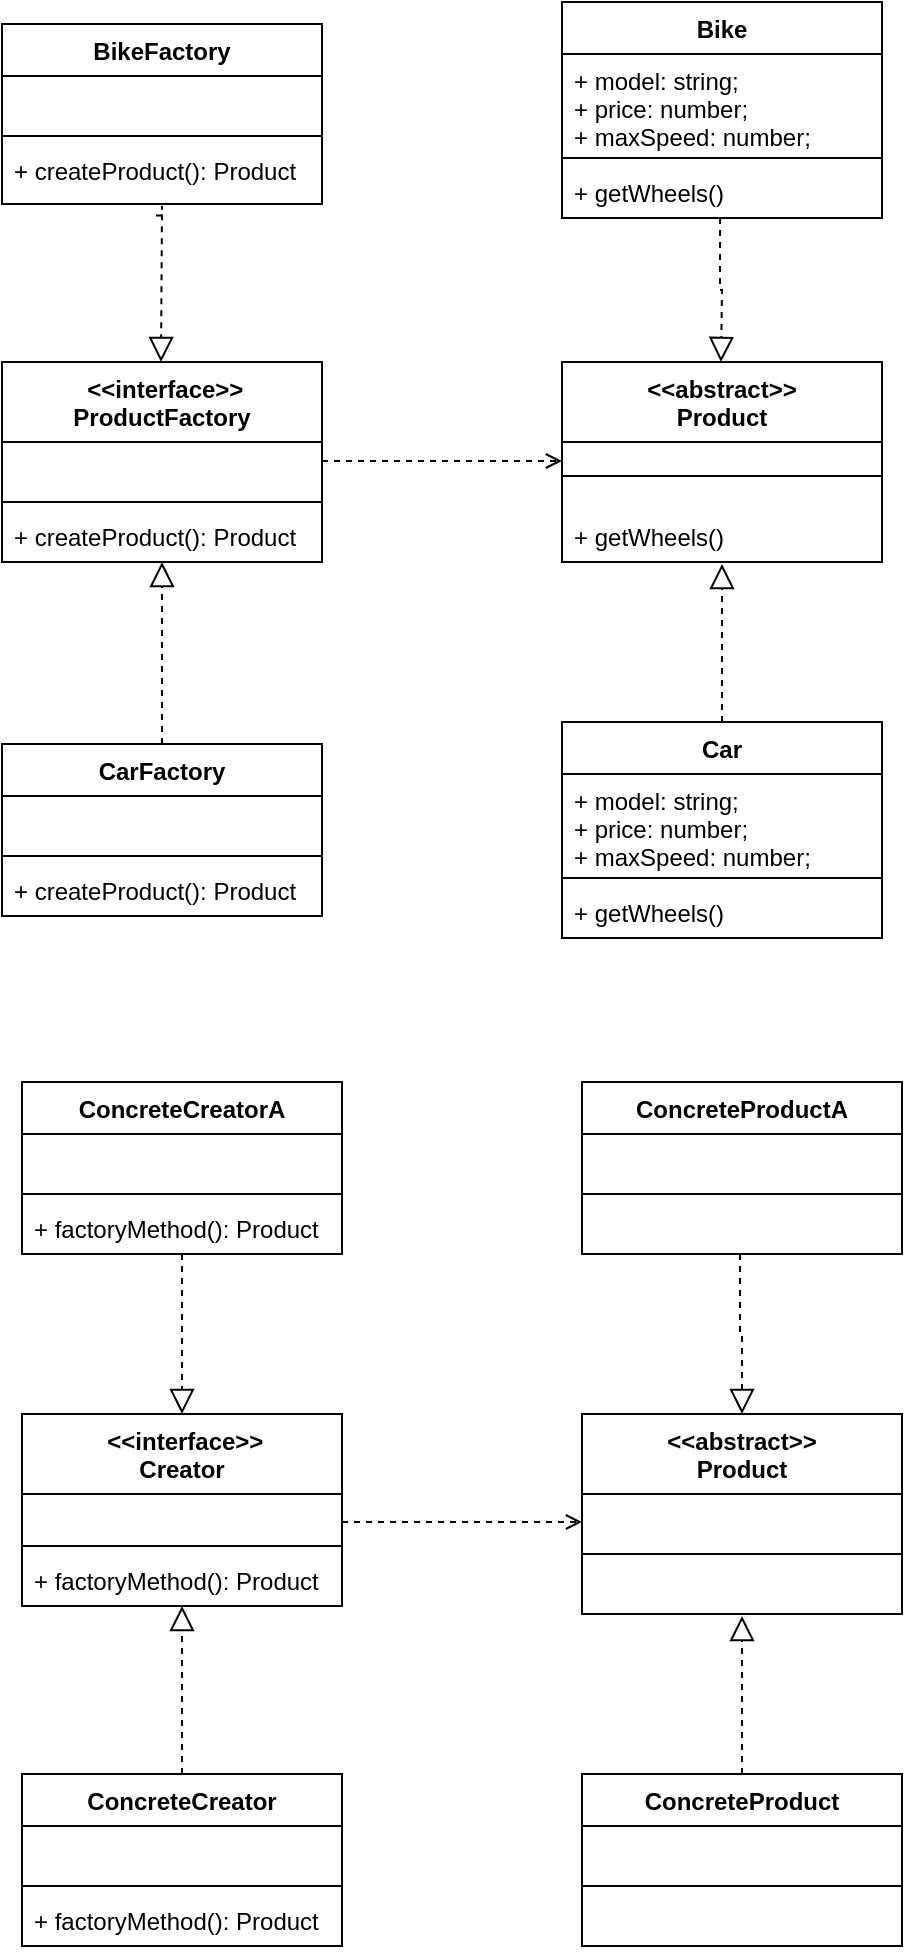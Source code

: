 <mxfile version="15.4.0" type="device"><diagram id="C5RBs43oDa-KdzZeNtuy" name="Page-1"><mxGraphModel dx="1106" dy="852" grid="1" gridSize="10" guides="1" tooltips="1" connect="1" arrows="1" fold="1" page="1" pageScale="1" pageWidth="827" pageHeight="1169" math="0" shadow="0"><root><mxCell id="WIyWlLk6GJQsqaUBKTNV-0"/><mxCell id="WIyWlLk6GJQsqaUBKTNV-1" parent="WIyWlLk6GJQsqaUBKTNV-0"/><mxCell id="FLe0AKau1fmztwjCSboN-8" value=" &lt;&lt;interface&gt;&gt;&#10;Creator" style="swimlane;fontStyle=1;align=center;verticalAlign=top;childLayout=stackLayout;horizontal=1;startSize=40;horizontalStack=0;resizeParent=1;resizeParentMax=0;resizeLast=0;collapsible=1;marginBottom=0;" parent="WIyWlLk6GJQsqaUBKTNV-1" vertex="1"><mxGeometry x="150" y="876" width="160" height="96" as="geometry"><mxRectangle x="140" y="710" width="80" height="26" as="alternateBounds"/></mxGeometry></mxCell><mxCell id="FLe0AKau1fmztwjCSboN-9" value=" " style="text;strokeColor=none;fillColor=none;align=left;verticalAlign=top;spacingLeft=4;spacingRight=4;overflow=hidden;rotatable=0;points=[[0,0.5],[1,0.5]];portConstraint=eastwest;" parent="FLe0AKau1fmztwjCSboN-8" vertex="1"><mxGeometry y="40" width="160" height="22" as="geometry"/></mxCell><mxCell id="FLe0AKau1fmztwjCSboN-10" value="" style="line;strokeWidth=1;fillColor=none;align=left;verticalAlign=middle;spacingTop=-1;spacingLeft=3;spacingRight=3;rotatable=0;labelPosition=right;points=[];portConstraint=eastwest;" parent="FLe0AKau1fmztwjCSboN-8" vertex="1"><mxGeometry y="62" width="160" height="8" as="geometry"/></mxCell><mxCell id="FLe0AKau1fmztwjCSboN-11" value="+ factoryMethod(): Product" style="text;strokeColor=none;fillColor=none;align=left;verticalAlign=top;spacingLeft=4;spacingRight=4;overflow=hidden;rotatable=0;points=[[0,0.5],[1,0.5]];portConstraint=eastwest;" parent="FLe0AKau1fmztwjCSboN-8" vertex="1"><mxGeometry y="70" width="160" height="26" as="geometry"/></mxCell><mxCell id="FLe0AKau1fmztwjCSboN-15" value="&lt;&lt;abstract&gt;&gt;&#10;Product" style="swimlane;fontStyle=1;align=center;verticalAlign=top;childLayout=stackLayout;horizontal=1;startSize=40;horizontalStack=0;resizeParent=1;resizeParentMax=0;resizeLast=0;collapsible=1;marginBottom=0;" parent="WIyWlLk6GJQsqaUBKTNV-1" vertex="1"><mxGeometry x="430" y="876" width="160" height="100" as="geometry"><mxRectangle x="260" y="710" width="80" height="26" as="alternateBounds"/></mxGeometry></mxCell><mxCell id="FLe0AKau1fmztwjCSboN-16" value=" " style="text;strokeColor=none;fillColor=none;align=left;verticalAlign=top;spacingLeft=4;spacingRight=4;overflow=hidden;rotatable=0;points=[[0,0.5],[1,0.5]];portConstraint=eastwest;" parent="FLe0AKau1fmztwjCSboN-15" vertex="1"><mxGeometry y="40" width="160" height="26" as="geometry"/></mxCell><mxCell id="FLe0AKau1fmztwjCSboN-17" value="" style="line;strokeWidth=1;fillColor=none;align=left;verticalAlign=middle;spacingTop=-1;spacingLeft=3;spacingRight=3;rotatable=0;labelPosition=right;points=[];portConstraint=eastwest;" parent="FLe0AKau1fmztwjCSboN-15" vertex="1"><mxGeometry y="66" width="160" height="8" as="geometry"/></mxCell><mxCell id="FLe0AKau1fmztwjCSboN-18" value=" " style="text;strokeColor=none;fillColor=none;align=left;verticalAlign=top;spacingLeft=4;spacingRight=4;overflow=hidden;rotatable=0;points=[[0,0.5],[1,0.5]];portConstraint=eastwest;" parent="FLe0AKau1fmztwjCSboN-15" vertex="1"><mxGeometry y="74" width="160" height="26" as="geometry"/></mxCell><mxCell id="FLe0AKau1fmztwjCSboN-32" style="edgeStyle=orthogonalEdgeStyle;rounded=0;orthogonalLoop=1;jettySize=auto;html=1;exitX=0.5;exitY=0;exitDx=0;exitDy=0;entryX=0.5;entryY=1.038;entryDx=0;entryDy=0;entryPerimeter=0;endArrow=block;endFill=0;endSize=10;dashed=1;" parent="WIyWlLk6GJQsqaUBKTNV-1" source="FLe0AKau1fmztwjCSboN-19" target="FLe0AKau1fmztwjCSboN-18" edge="1"><mxGeometry relative="1" as="geometry"/></mxCell><mxCell id="FLe0AKau1fmztwjCSboN-19" value="ConcreteProduct" style="swimlane;fontStyle=1;align=center;verticalAlign=top;childLayout=stackLayout;horizontal=1;startSize=26;horizontalStack=0;resizeParent=1;resizeParentMax=0;resizeLast=0;collapsible=1;marginBottom=0;" parent="WIyWlLk6GJQsqaUBKTNV-1" vertex="1"><mxGeometry x="430" y="1056" width="160" height="86" as="geometry"><mxRectangle x="260" y="710" width="80" height="26" as="alternateBounds"/></mxGeometry></mxCell><mxCell id="FLe0AKau1fmztwjCSboN-20" value=" " style="text;strokeColor=none;fillColor=none;align=left;verticalAlign=top;spacingLeft=4;spacingRight=4;overflow=hidden;rotatable=0;points=[[0,0.5],[1,0.5]];portConstraint=eastwest;" parent="FLe0AKau1fmztwjCSboN-19" vertex="1"><mxGeometry y="26" width="160" height="26" as="geometry"/></mxCell><mxCell id="FLe0AKau1fmztwjCSboN-21" value="" style="line;strokeWidth=1;fillColor=none;align=left;verticalAlign=middle;spacingTop=-1;spacingLeft=3;spacingRight=3;rotatable=0;labelPosition=right;points=[];portConstraint=eastwest;" parent="FLe0AKau1fmztwjCSboN-19" vertex="1"><mxGeometry y="52" width="160" height="8" as="geometry"/></mxCell><mxCell id="FLe0AKau1fmztwjCSboN-22" value=" " style="text;strokeColor=none;fillColor=none;align=left;verticalAlign=top;spacingLeft=4;spacingRight=4;overflow=hidden;rotatable=0;points=[[0,0.5],[1,0.5]];portConstraint=eastwest;" parent="FLe0AKau1fmztwjCSboN-19" vertex="1"><mxGeometry y="60" width="160" height="26" as="geometry"/></mxCell><mxCell id="FLe0AKau1fmztwjCSboN-28" style="edgeStyle=orthogonalEdgeStyle;rounded=0;orthogonalLoop=1;jettySize=auto;html=1;entryX=0.5;entryY=1;entryDx=0;entryDy=0;entryPerimeter=0;endArrow=block;endFill=0;dashed=1;endSize=10;" parent="WIyWlLk6GJQsqaUBKTNV-1" source="FLe0AKau1fmztwjCSboN-23" target="FLe0AKau1fmztwjCSboN-11" edge="1"><mxGeometry relative="1" as="geometry"/></mxCell><mxCell id="FLe0AKau1fmztwjCSboN-23" value="ConcreteCreator" style="swimlane;fontStyle=1;align=center;verticalAlign=top;childLayout=stackLayout;horizontal=1;startSize=26;horizontalStack=0;resizeParent=1;resizeParentMax=0;resizeLast=0;collapsible=1;marginBottom=0;" parent="WIyWlLk6GJQsqaUBKTNV-1" vertex="1"><mxGeometry x="150" y="1056" width="160" height="86" as="geometry"><mxRectangle x="260" y="710" width="80" height="26" as="alternateBounds"/></mxGeometry></mxCell><mxCell id="FLe0AKau1fmztwjCSboN-24" value=" " style="text;strokeColor=none;fillColor=none;align=left;verticalAlign=top;spacingLeft=4;spacingRight=4;overflow=hidden;rotatable=0;points=[[0,0.5],[1,0.5]];portConstraint=eastwest;" parent="FLe0AKau1fmztwjCSboN-23" vertex="1"><mxGeometry y="26" width="160" height="26" as="geometry"/></mxCell><mxCell id="FLe0AKau1fmztwjCSboN-25" value="" style="line;strokeWidth=1;fillColor=none;align=left;verticalAlign=middle;spacingTop=-1;spacingLeft=3;spacingRight=3;rotatable=0;labelPosition=right;points=[];portConstraint=eastwest;" parent="FLe0AKau1fmztwjCSboN-23" vertex="1"><mxGeometry y="52" width="160" height="8" as="geometry"/></mxCell><mxCell id="FLe0AKau1fmztwjCSboN-26" value="+ factoryMethod(): Product" style="text;strokeColor=none;fillColor=none;align=left;verticalAlign=top;spacingLeft=4;spacingRight=4;overflow=hidden;rotatable=0;points=[[0,0.5],[1,0.5]];portConstraint=eastwest;" parent="FLe0AKau1fmztwjCSboN-23" vertex="1"><mxGeometry y="60" width="160" height="26" as="geometry"/></mxCell><mxCell id="FLe0AKau1fmztwjCSboN-34" value=" &lt;&lt;interface&gt;&gt;&#10;ProductFactory" style="swimlane;fontStyle=1;align=center;verticalAlign=top;childLayout=stackLayout;horizontal=1;startSize=40;horizontalStack=0;resizeParent=1;resizeParentMax=0;resizeLast=0;collapsible=1;marginBottom=0;" parent="WIyWlLk6GJQsqaUBKTNV-1" vertex="1"><mxGeometry x="140" y="350" width="160" height="100" as="geometry"><mxRectangle x="260" y="710" width="80" height="26" as="alternateBounds"/></mxGeometry></mxCell><mxCell id="xXlJEKGxm4WN-64lHiXF-11" style="edgeStyle=orthogonalEdgeStyle;rounded=0;orthogonalLoop=1;jettySize=auto;html=1;entryX=0.5;entryY=1;entryDx=0;entryDy=0;entryPerimeter=0;endArrow=block;endFill=0;dashed=1;endSize=10;exitX=0.481;exitY=1.192;exitDx=0;exitDy=0;exitPerimeter=0;" edge="1" parent="FLe0AKau1fmztwjCSboN-34" source="xXlJEKGxm4WN-64lHiXF-7"><mxGeometry relative="1" as="geometry"><mxPoint x="79.5" y="91" as="sourcePoint"/><mxPoint x="79.5" as="targetPoint"/><Array as="points"><mxPoint x="80" y="-78"/><mxPoint x="80" y="-41"/></Array></mxGeometry></mxCell><mxCell id="FLe0AKau1fmztwjCSboN-35" value=" " style="text;strokeColor=none;fillColor=none;align=left;verticalAlign=top;spacingLeft=4;spacingRight=4;overflow=hidden;rotatable=0;points=[[0,0.5],[1,0.5]];portConstraint=eastwest;" parent="FLe0AKau1fmztwjCSboN-34" vertex="1"><mxGeometry y="40" width="160" height="26" as="geometry"/></mxCell><mxCell id="FLe0AKau1fmztwjCSboN-36" value="" style="line;strokeWidth=1;fillColor=none;align=left;verticalAlign=middle;spacingTop=-1;spacingLeft=3;spacingRight=3;rotatable=0;labelPosition=right;points=[];portConstraint=eastwest;" parent="FLe0AKau1fmztwjCSboN-34" vertex="1"><mxGeometry y="66" width="160" height="8" as="geometry"/></mxCell><mxCell id="FLe0AKau1fmztwjCSboN-37" value="+ createProduct(): Product" style="text;strokeColor=none;fillColor=none;align=left;verticalAlign=top;spacingLeft=4;spacingRight=4;overflow=hidden;rotatable=0;points=[[0,0.5],[1,0.5]];portConstraint=eastwest;" parent="FLe0AKau1fmztwjCSboN-34" vertex="1"><mxGeometry y="74" width="160" height="26" as="geometry"/></mxCell><mxCell id="FLe0AKau1fmztwjCSboN-38" value="&lt;&lt;abstract&gt;&gt;&#10;Product" style="swimlane;fontStyle=1;align=center;verticalAlign=top;childLayout=stackLayout;horizontal=1;startSize=40;horizontalStack=0;resizeParent=1;resizeParentMax=0;resizeLast=0;collapsible=1;marginBottom=0;" parent="WIyWlLk6GJQsqaUBKTNV-1" vertex="1"><mxGeometry x="420" y="350" width="160" height="100" as="geometry"><mxRectangle x="260" y="710" width="80" height="26" as="alternateBounds"/></mxGeometry></mxCell><mxCell id="FLe0AKau1fmztwjCSboN-40" value=" " style="line;strokeWidth=1;fillColor=none;align=left;verticalAlign=middle;spacingTop=-1;spacingLeft=3;spacingRight=3;rotatable=0;labelPosition=right;points=[];portConstraint=eastwest;" parent="FLe0AKau1fmztwjCSboN-38" vertex="1"><mxGeometry y="40" width="160" height="34" as="geometry"/></mxCell><mxCell id="xXlJEKGxm4WN-64lHiXF-14" style="edgeStyle=orthogonalEdgeStyle;rounded=0;orthogonalLoop=1;jettySize=auto;html=1;exitX=0.494;exitY=1;exitDx=0;exitDy=0;entryX=0.5;entryY=1.038;entryDx=0;entryDy=0;entryPerimeter=0;endArrow=block;endFill=0;endSize=10;dashed=1;exitPerimeter=0;" edge="1" parent="FLe0AKau1fmztwjCSboN-38" source="xXlJEKGxm4WN-64lHiXF-3"><mxGeometry relative="1" as="geometry"><mxPoint x="79.5" y="79.01" as="sourcePoint"/><mxPoint x="79.5" y="-0.002" as="targetPoint"/></mxGeometry></mxCell><mxCell id="FLe0AKau1fmztwjCSboN-41" value="+ getWheels()" style="text;strokeColor=none;fillColor=none;align=left;verticalAlign=top;spacingLeft=4;spacingRight=4;overflow=hidden;rotatable=0;points=[[0,0.5],[1,0.5]];portConstraint=eastwest;" parent="FLe0AKau1fmztwjCSboN-38" vertex="1"><mxGeometry y="74" width="160" height="26" as="geometry"/></mxCell><mxCell id="FLe0AKau1fmztwjCSboN-42" style="edgeStyle=orthogonalEdgeStyle;rounded=0;orthogonalLoop=1;jettySize=auto;html=1;exitX=0.5;exitY=0;exitDx=0;exitDy=0;entryX=0.5;entryY=1.038;entryDx=0;entryDy=0;entryPerimeter=0;endArrow=block;endFill=0;endSize=10;dashed=1;" parent="WIyWlLk6GJQsqaUBKTNV-1" source="FLe0AKau1fmztwjCSboN-43" target="FLe0AKau1fmztwjCSboN-41" edge="1"><mxGeometry relative="1" as="geometry"/></mxCell><mxCell id="FLe0AKau1fmztwjCSboN-43" value="Car" style="swimlane;fontStyle=1;align=center;verticalAlign=top;childLayout=stackLayout;horizontal=1;startSize=26;horizontalStack=0;resizeParent=1;resizeParentMax=0;resizeLast=0;collapsible=1;marginBottom=0;" parent="WIyWlLk6GJQsqaUBKTNV-1" vertex="1"><mxGeometry x="420" y="530" width="160" height="108" as="geometry"><mxRectangle x="260" y="710" width="80" height="26" as="alternateBounds"/></mxGeometry></mxCell><mxCell id="FLe0AKau1fmztwjCSboN-44" value="+ model: string;&#10;+ price: number;&#10;+ maxSpeed: number;" style="text;strokeColor=none;fillColor=none;align=left;verticalAlign=top;spacingLeft=4;spacingRight=4;overflow=hidden;rotatable=0;points=[[0,0.5],[1,0.5]];portConstraint=eastwest;" parent="FLe0AKau1fmztwjCSboN-43" vertex="1"><mxGeometry y="26" width="160" height="48" as="geometry"/></mxCell><mxCell id="FLe0AKau1fmztwjCSboN-45" value="" style="line;strokeWidth=1;fillColor=none;align=left;verticalAlign=middle;spacingTop=-1;spacingLeft=3;spacingRight=3;rotatable=0;labelPosition=right;points=[];portConstraint=eastwest;" parent="FLe0AKau1fmztwjCSboN-43" vertex="1"><mxGeometry y="74" width="160" height="8" as="geometry"/></mxCell><mxCell id="FLe0AKau1fmztwjCSboN-46" value="+ getWheels()" style="text;strokeColor=none;fillColor=none;align=left;verticalAlign=top;spacingLeft=4;spacingRight=4;overflow=hidden;rotatable=0;points=[[0,0.5],[1,0.5]];portConstraint=eastwest;" parent="FLe0AKau1fmztwjCSboN-43" vertex="1"><mxGeometry y="82" width="160" height="26" as="geometry"/></mxCell><mxCell id="FLe0AKau1fmztwjCSboN-47" style="edgeStyle=orthogonalEdgeStyle;rounded=0;orthogonalLoop=1;jettySize=auto;html=1;entryX=0.5;entryY=1;entryDx=0;entryDy=0;entryPerimeter=0;endArrow=block;endFill=0;dashed=1;endSize=10;" parent="WIyWlLk6GJQsqaUBKTNV-1" source="FLe0AKau1fmztwjCSboN-48" target="FLe0AKau1fmztwjCSboN-37" edge="1"><mxGeometry relative="1" as="geometry"/></mxCell><mxCell id="FLe0AKau1fmztwjCSboN-48" value="CarFactory" style="swimlane;fontStyle=1;align=center;verticalAlign=top;childLayout=stackLayout;horizontal=1;startSize=26;horizontalStack=0;resizeParent=1;resizeParentMax=0;resizeLast=0;collapsible=1;marginBottom=0;" parent="WIyWlLk6GJQsqaUBKTNV-1" vertex="1"><mxGeometry x="140" y="541" width="160" height="86" as="geometry"><mxRectangle x="260" y="710" width="80" height="26" as="alternateBounds"/></mxGeometry></mxCell><mxCell id="FLe0AKau1fmztwjCSboN-49" value=" " style="text;strokeColor=none;fillColor=none;align=left;verticalAlign=top;spacingLeft=4;spacingRight=4;overflow=hidden;rotatable=0;points=[[0,0.5],[1,0.5]];portConstraint=eastwest;" parent="FLe0AKau1fmztwjCSboN-48" vertex="1"><mxGeometry y="26" width="160" height="26" as="geometry"/></mxCell><mxCell id="FLe0AKau1fmztwjCSboN-50" value="" style="line;strokeWidth=1;fillColor=none;align=left;verticalAlign=middle;spacingTop=-1;spacingLeft=3;spacingRight=3;rotatable=0;labelPosition=right;points=[];portConstraint=eastwest;" parent="FLe0AKau1fmztwjCSboN-48" vertex="1"><mxGeometry y="52" width="160" height="8" as="geometry"/></mxCell><mxCell id="FLe0AKau1fmztwjCSboN-51" value="+ createProduct(): Product" style="text;strokeColor=none;fillColor=none;align=left;verticalAlign=top;spacingLeft=4;spacingRight=4;overflow=hidden;rotatable=0;points=[[0,0.5],[1,0.5]];portConstraint=eastwest;" parent="FLe0AKau1fmztwjCSboN-48" vertex="1"><mxGeometry y="60" width="160" height="26" as="geometry"/></mxCell><mxCell id="xXlJEKGxm4WN-64lHiXF-0" value="Bike" style="swimlane;fontStyle=1;align=center;verticalAlign=top;childLayout=stackLayout;horizontal=1;startSize=26;horizontalStack=0;resizeParent=1;resizeParentMax=0;resizeLast=0;collapsible=1;marginBottom=0;" vertex="1" parent="WIyWlLk6GJQsqaUBKTNV-1"><mxGeometry x="420" y="170" width="160" height="108" as="geometry"><mxRectangle x="260" y="710" width="80" height="26" as="alternateBounds"/></mxGeometry></mxCell><mxCell id="xXlJEKGxm4WN-64lHiXF-1" value="+ model: string;&#10;+ price: number;&#10;+ maxSpeed: number;" style="text;strokeColor=none;fillColor=none;align=left;verticalAlign=top;spacingLeft=4;spacingRight=4;overflow=hidden;rotatable=0;points=[[0,0.5],[1,0.5]];portConstraint=eastwest;" vertex="1" parent="xXlJEKGxm4WN-64lHiXF-0"><mxGeometry y="26" width="160" height="48" as="geometry"/></mxCell><mxCell id="xXlJEKGxm4WN-64lHiXF-2" value="" style="line;strokeWidth=1;fillColor=none;align=left;verticalAlign=middle;spacingTop=-1;spacingLeft=3;spacingRight=3;rotatable=0;labelPosition=right;points=[];portConstraint=eastwest;" vertex="1" parent="xXlJEKGxm4WN-64lHiXF-0"><mxGeometry y="74" width="160" height="8" as="geometry"/></mxCell><mxCell id="xXlJEKGxm4WN-64lHiXF-3" value="+ getWheels()" style="text;strokeColor=none;fillColor=none;align=left;verticalAlign=top;spacingLeft=4;spacingRight=4;overflow=hidden;rotatable=0;points=[[0,0.5],[1,0.5]];portConstraint=eastwest;" vertex="1" parent="xXlJEKGxm4WN-64lHiXF-0"><mxGeometry y="82" width="160" height="26" as="geometry"/></mxCell><mxCell id="xXlJEKGxm4WN-64lHiXF-4" value="BikeFactory" style="swimlane;fontStyle=1;align=center;verticalAlign=top;childLayout=stackLayout;horizontal=1;startSize=26;horizontalStack=0;resizeParent=1;resizeParentMax=0;resizeLast=0;collapsible=1;marginBottom=0;" vertex="1" parent="WIyWlLk6GJQsqaUBKTNV-1"><mxGeometry x="140" y="181" width="160" height="90" as="geometry"><mxRectangle x="260" y="710" width="80" height="26" as="alternateBounds"/></mxGeometry></mxCell><mxCell id="xXlJEKGxm4WN-64lHiXF-5" value=" " style="text;strokeColor=none;fillColor=none;align=left;verticalAlign=top;spacingLeft=4;spacingRight=4;overflow=hidden;rotatable=0;points=[[0,0.5],[1,0.5]];portConstraint=eastwest;" vertex="1" parent="xXlJEKGxm4WN-64lHiXF-4"><mxGeometry y="26" width="160" height="26" as="geometry"/></mxCell><mxCell id="xXlJEKGxm4WN-64lHiXF-6" value="" style="line;strokeWidth=1;fillColor=none;align=left;verticalAlign=middle;spacingTop=-1;spacingLeft=3;spacingRight=3;rotatable=0;labelPosition=right;points=[];portConstraint=eastwest;" vertex="1" parent="xXlJEKGxm4WN-64lHiXF-4"><mxGeometry y="52" width="160" height="8" as="geometry"/></mxCell><mxCell id="xXlJEKGxm4WN-64lHiXF-7" value="+ createProduct(): Product" style="text;strokeColor=none;fillColor=none;align=left;verticalAlign=top;spacingLeft=4;spacingRight=4;overflow=hidden;rotatable=0;points=[[0,0.5],[1,0.5]];portConstraint=eastwest;" vertex="1" parent="xXlJEKGxm4WN-64lHiXF-4"><mxGeometry y="60" width="160" height="30" as="geometry"/></mxCell><mxCell id="xXlJEKGxm4WN-64lHiXF-17" style="edgeStyle=orthogonalEdgeStyle;rounded=0;orthogonalLoop=1;jettySize=auto;html=1;exitX=0.494;exitY=1;exitDx=0;exitDy=0;entryX=0.5;entryY=0;entryDx=0;entryDy=0;endArrow=block;endFill=0;endSize=10;dashed=1;exitPerimeter=0;" edge="1" source="xXlJEKGxm4WN-64lHiXF-21" parent="WIyWlLk6GJQsqaUBKTNV-1" target="FLe0AKau1fmztwjCSboN-15"><mxGeometry relative="1" as="geometry"><mxPoint x="510" y="630.988" as="targetPoint"/></mxGeometry></mxCell><mxCell id="xXlJEKGxm4WN-64lHiXF-18" value="ConcreteProductA" style="swimlane;fontStyle=1;align=center;verticalAlign=top;childLayout=stackLayout;horizontal=1;startSize=26;horizontalStack=0;resizeParent=1;resizeParentMax=0;resizeLast=0;collapsible=1;marginBottom=0;" vertex="1" parent="WIyWlLk6GJQsqaUBKTNV-1"><mxGeometry x="430" y="710" width="160" height="86" as="geometry"><mxRectangle x="260" y="710" width="80" height="26" as="alternateBounds"/></mxGeometry></mxCell><mxCell id="xXlJEKGxm4WN-64lHiXF-19" value=" " style="text;strokeColor=none;fillColor=none;align=left;verticalAlign=top;spacingLeft=4;spacingRight=4;overflow=hidden;rotatable=0;points=[[0,0.5],[1,0.5]];portConstraint=eastwest;" vertex="1" parent="xXlJEKGxm4WN-64lHiXF-18"><mxGeometry y="26" width="160" height="26" as="geometry"/></mxCell><mxCell id="xXlJEKGxm4WN-64lHiXF-20" value="" style="line;strokeWidth=1;fillColor=none;align=left;verticalAlign=middle;spacingTop=-1;spacingLeft=3;spacingRight=3;rotatable=0;labelPosition=right;points=[];portConstraint=eastwest;" vertex="1" parent="xXlJEKGxm4WN-64lHiXF-18"><mxGeometry y="52" width="160" height="8" as="geometry"/></mxCell><mxCell id="xXlJEKGxm4WN-64lHiXF-21" value=" " style="text;strokeColor=none;fillColor=none;align=left;verticalAlign=top;spacingLeft=4;spacingRight=4;overflow=hidden;rotatable=0;points=[[0,0.5],[1,0.5]];portConstraint=eastwest;" vertex="1" parent="xXlJEKGxm4WN-64lHiXF-18"><mxGeometry y="60" width="160" height="26" as="geometry"/></mxCell><mxCell id="xXlJEKGxm4WN-64lHiXF-22" style="edgeStyle=orthogonalEdgeStyle;rounded=0;orthogonalLoop=1;jettySize=auto;html=1;entryX=0.5;entryY=0;entryDx=0;entryDy=0;endArrow=block;endFill=0;dashed=1;endSize=10;" edge="1" source="xXlJEKGxm4WN-64lHiXF-23" parent="WIyWlLk6GJQsqaUBKTNV-1" target="FLe0AKau1fmztwjCSboN-8"><mxGeometry relative="1" as="geometry"><mxPoint x="230" y="626" as="targetPoint"/></mxGeometry></mxCell><mxCell id="xXlJEKGxm4WN-64lHiXF-23" value="ConcreteCreatorA" style="swimlane;fontStyle=1;align=center;verticalAlign=top;childLayout=stackLayout;horizontal=1;startSize=26;horizontalStack=0;resizeParent=1;resizeParentMax=0;resizeLast=0;collapsible=1;marginBottom=0;" vertex="1" parent="WIyWlLk6GJQsqaUBKTNV-1"><mxGeometry x="150" y="710" width="160" height="86" as="geometry"><mxRectangle x="260" y="710" width="80" height="26" as="alternateBounds"/></mxGeometry></mxCell><mxCell id="xXlJEKGxm4WN-64lHiXF-24" value=" " style="text;strokeColor=none;fillColor=none;align=left;verticalAlign=top;spacingLeft=4;spacingRight=4;overflow=hidden;rotatable=0;points=[[0,0.5],[1,0.5]];portConstraint=eastwest;" vertex="1" parent="xXlJEKGxm4WN-64lHiXF-23"><mxGeometry y="26" width="160" height="26" as="geometry"/></mxCell><mxCell id="xXlJEKGxm4WN-64lHiXF-25" value="" style="line;strokeWidth=1;fillColor=none;align=left;verticalAlign=middle;spacingTop=-1;spacingLeft=3;spacingRight=3;rotatable=0;labelPosition=right;points=[];portConstraint=eastwest;" vertex="1" parent="xXlJEKGxm4WN-64lHiXF-23"><mxGeometry y="52" width="160" height="8" as="geometry"/></mxCell><mxCell id="xXlJEKGxm4WN-64lHiXF-26" value="+ factoryMethod(): Product" style="text;strokeColor=none;fillColor=none;align=left;verticalAlign=top;spacingLeft=4;spacingRight=4;overflow=hidden;rotatable=0;points=[[0,0.5],[1,0.5]];portConstraint=eastwest;" vertex="1" parent="xXlJEKGxm4WN-64lHiXF-23"><mxGeometry y="60" width="160" height="26" as="geometry"/></mxCell><mxCell id="xXlJEKGxm4WN-64lHiXF-30" style="edgeStyle=orthogonalEdgeStyle;rounded=0;orthogonalLoop=1;jettySize=auto;html=1;exitX=1;exitY=0.5;exitDx=0;exitDy=0;entryX=0;entryY=0.5;entryDx=0;entryDy=0;dashed=1;endArrow=open;endFill=0;" edge="1" parent="WIyWlLk6GJQsqaUBKTNV-1"><mxGeometry relative="1" as="geometry"><mxPoint x="300" y="399.5" as="sourcePoint"/><mxPoint x="420" y="399.5" as="targetPoint"/></mxGeometry></mxCell><mxCell id="xXlJEKGxm4WN-64lHiXF-31" style="edgeStyle=orthogonalEdgeStyle;rounded=0;orthogonalLoop=1;jettySize=auto;html=1;exitX=1;exitY=0.5;exitDx=0;exitDy=0;entryX=0;entryY=0.5;entryDx=0;entryDy=0;dashed=1;endArrow=open;endFill=0;" edge="1" parent="WIyWlLk6GJQsqaUBKTNV-1"><mxGeometry relative="1" as="geometry"><mxPoint x="310" y="930" as="sourcePoint"/><mxPoint x="430" y="930" as="targetPoint"/></mxGeometry></mxCell></root></mxGraphModel></diagram></mxfile>